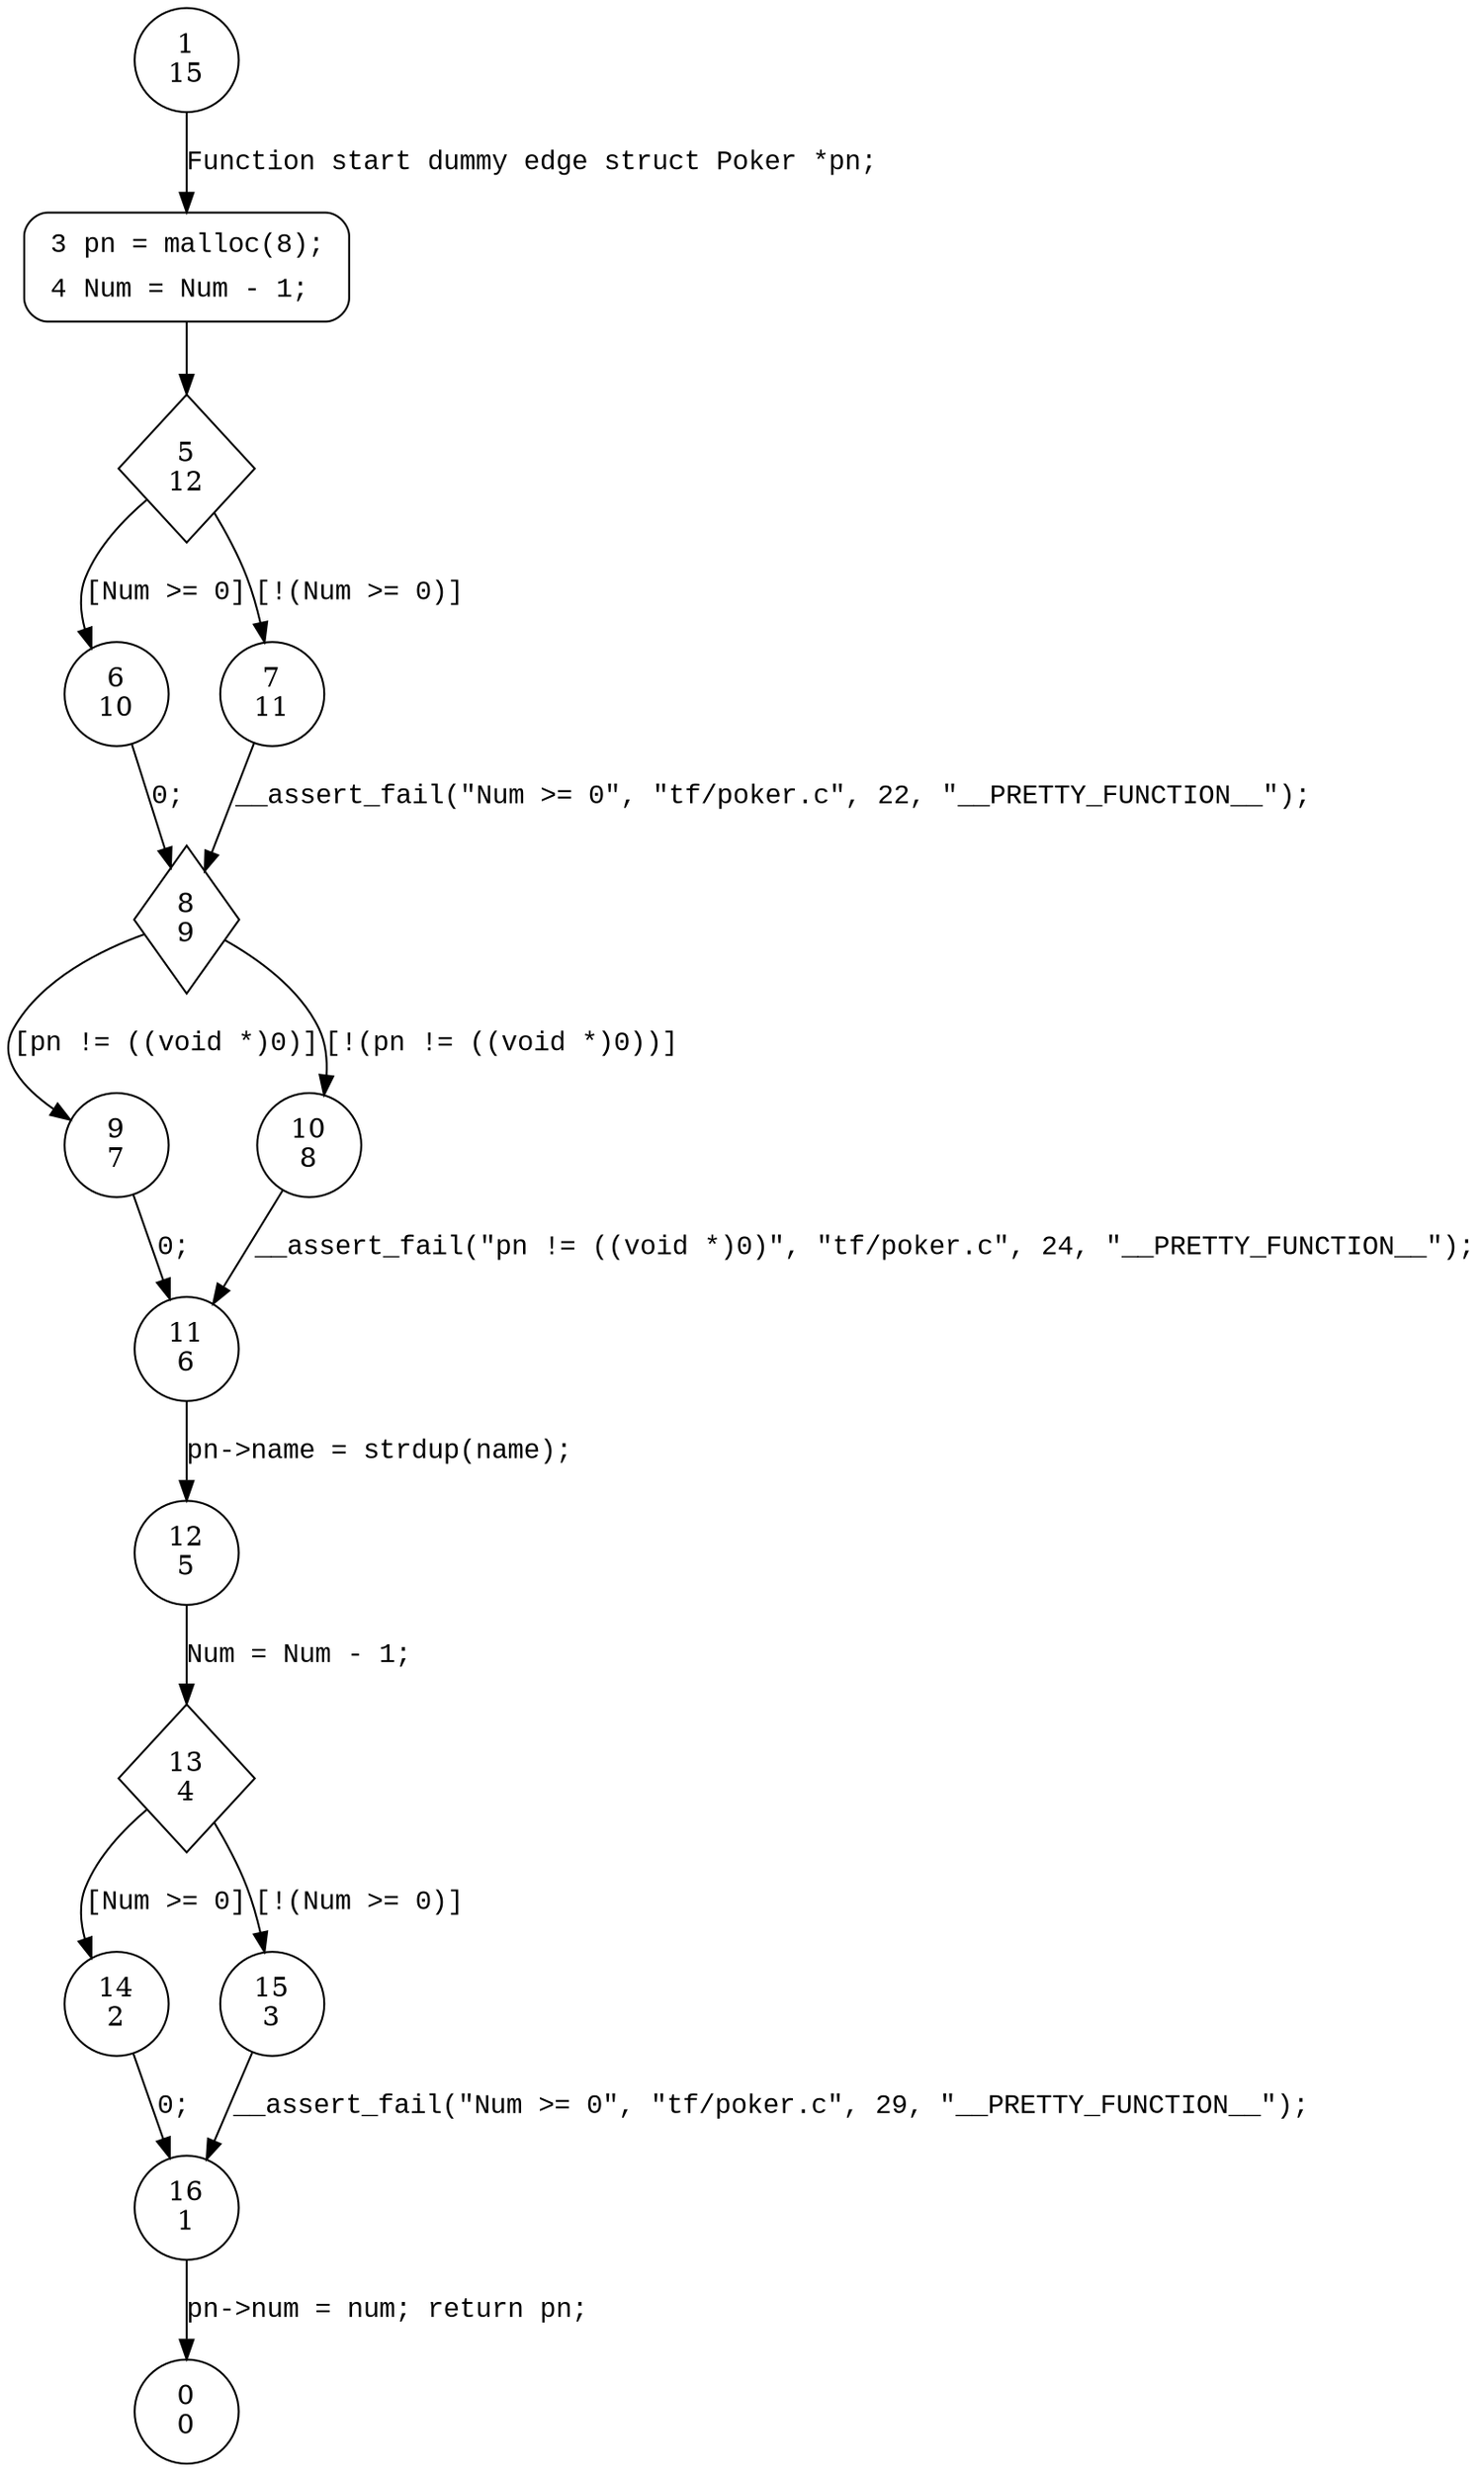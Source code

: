 digraph Poker_create {
1 [shape="circle" label="1\n15"]
3 [shape="circle" label="3\n14"]
5 [shape="diamond" label="5\n12"]
6 [shape="circle" label="6\n10"]
7 [shape="circle" label="7\n11"]
8 [shape="diamond" label="8\n9"]
9 [shape="circle" label="9\n7"]
10 [shape="circle" label="10\n8"]
11 [shape="circle" label="11\n6"]
12 [shape="circle" label="12\n5"]
13 [shape="diamond" label="13\n4"]
14 [shape="circle" label="14\n2"]
15 [shape="circle" label="15\n3"]
16 [shape="circle" label="16\n1"]
0 [shape="circle" label="0\n0"]
3 [style="filled,bold" penwidth="1" fillcolor="white" fontname="Courier New" shape="Mrecord" label=<<table border="0" cellborder="0" cellpadding="3" bgcolor="white"><tr><td align="right">3</td><td align="left">pn = malloc(8);</td></tr><tr><td align="right">4</td><td align="left">Num = Num - 1;</td></tr></table>>]
3 -> 5[label=""]
1 -> 3 [label="Function start dummy edge struct Poker *pn;" fontname="Courier New"]
5 -> 6 [label="[Num >= 0]" fontname="Courier New"]
5 -> 7 [label="[!(Num >= 0)]" fontname="Courier New"]
8 -> 9 [label="[pn != ((void *)0)]" fontname="Courier New"]
8 -> 10 [label="[!(pn != ((void *)0))]" fontname="Courier New"]
11 -> 12 [label="pn->name = strdup(name);" fontname="Courier New"]
13 -> 14 [label="[Num >= 0]" fontname="Courier New"]
13 -> 15 [label="[!(Num >= 0)]" fontname="Courier New"]
16 -> 0 [label="pn->num = num; return pn;" fontname="Courier New"]
9 -> 11 [label="0;" fontname="Courier New"]
7 -> 8 [label="__assert_fail(\"Num >= 0\", \"tf/poker.c\", 22, \"__PRETTY_FUNCTION__\");" fontname="Courier New"]
10 -> 11 [label="__assert_fail(\"pn != ((void *)0)\", \"tf/poker.c\", 24, \"__PRETTY_FUNCTION__\");" fontname="Courier New"]
12 -> 13 [label="Num = Num - 1;" fontname="Courier New"]
15 -> 16 [label="__assert_fail(\"Num >= 0\", \"tf/poker.c\", 29, \"__PRETTY_FUNCTION__\");" fontname="Courier New"]
14 -> 16 [label="0;" fontname="Courier New"]
6 -> 8 [label="0;" fontname="Courier New"]
}